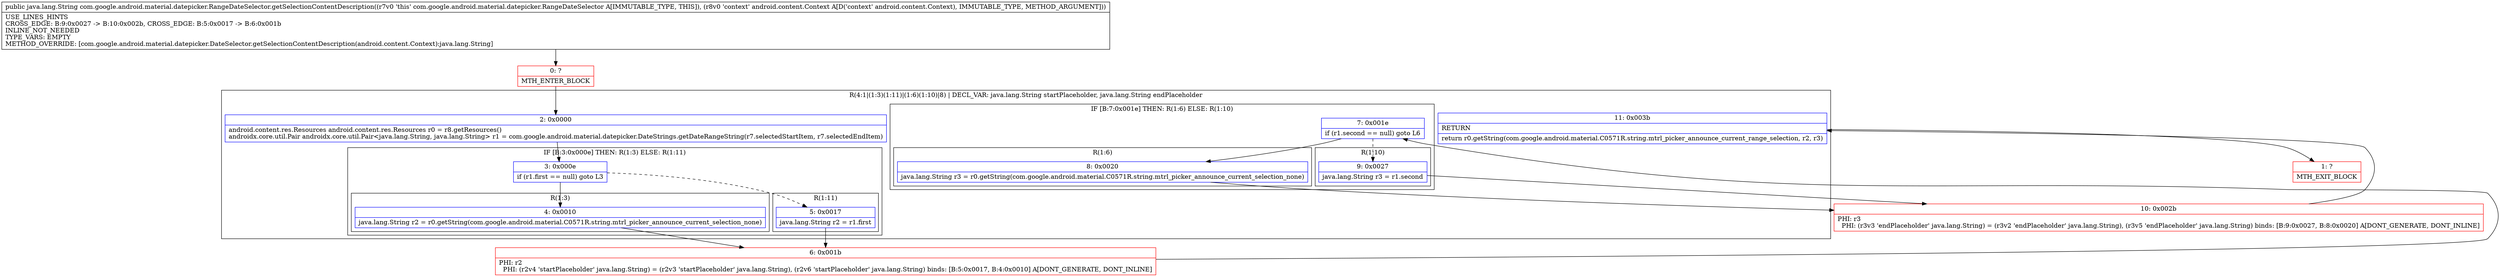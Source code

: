 digraph "CFG forcom.google.android.material.datepicker.RangeDateSelector.getSelectionContentDescription(Landroid\/content\/Context;)Ljava\/lang\/String;" {
subgraph cluster_Region_12854430 {
label = "R(4:1|(1:3)(1:11)|(1:6)(1:10)|8) | DECL_VAR: java.lang.String startPlaceholder, java.lang.String endPlaceholder\l";
node [shape=record,color=blue];
Node_2 [shape=record,label="{2\:\ 0x0000|android.content.res.Resources android.content.res.Resources r0 = r8.getResources()\landroidx.core.util.Pair androidx.core.util.Pair\<java.lang.String, java.lang.String\> r1 = com.google.android.material.datepicker.DateStrings.getDateRangeString(r7.selectedStartItem, r7.selectedEndItem)\l}"];
subgraph cluster_IfRegion_1554083852 {
label = "IF [B:3:0x000e] THEN: R(1:3) ELSE: R(1:11)";
node [shape=record,color=blue];
Node_3 [shape=record,label="{3\:\ 0x000e|if (r1.first == null) goto L3\l}"];
subgraph cluster_Region_1213900338 {
label = "R(1:3)";
node [shape=record,color=blue];
Node_4 [shape=record,label="{4\:\ 0x0010|java.lang.String r2 = r0.getString(com.google.android.material.C0571R.string.mtrl_picker_announce_current_selection_none)\l}"];
}
subgraph cluster_Region_2111856594 {
label = "R(1:11)";
node [shape=record,color=blue];
Node_5 [shape=record,label="{5\:\ 0x0017|java.lang.String r2 = r1.first\l}"];
}
}
subgraph cluster_IfRegion_1620446570 {
label = "IF [B:7:0x001e] THEN: R(1:6) ELSE: R(1:10)";
node [shape=record,color=blue];
Node_7 [shape=record,label="{7\:\ 0x001e|if (r1.second == null) goto L6\l}"];
subgraph cluster_Region_787958611 {
label = "R(1:6)";
node [shape=record,color=blue];
Node_8 [shape=record,label="{8\:\ 0x0020|java.lang.String r3 = r0.getString(com.google.android.material.C0571R.string.mtrl_picker_announce_current_selection_none)\l}"];
}
subgraph cluster_Region_1957658616 {
label = "R(1:10)";
node [shape=record,color=blue];
Node_9 [shape=record,label="{9\:\ 0x0027|java.lang.String r3 = r1.second\l}"];
}
}
Node_11 [shape=record,label="{11\:\ 0x003b|RETURN\l|return r0.getString(com.google.android.material.C0571R.string.mtrl_picker_announce_current_range_selection, r2, r3)\l}"];
}
Node_0 [shape=record,color=red,label="{0\:\ ?|MTH_ENTER_BLOCK\l}"];
Node_6 [shape=record,color=red,label="{6\:\ 0x001b|PHI: r2 \l  PHI: (r2v4 'startPlaceholder' java.lang.String) = (r2v3 'startPlaceholder' java.lang.String), (r2v6 'startPlaceholder' java.lang.String) binds: [B:5:0x0017, B:4:0x0010] A[DONT_GENERATE, DONT_INLINE]\l}"];
Node_10 [shape=record,color=red,label="{10\:\ 0x002b|PHI: r3 \l  PHI: (r3v3 'endPlaceholder' java.lang.String) = (r3v2 'endPlaceholder' java.lang.String), (r3v5 'endPlaceholder' java.lang.String) binds: [B:9:0x0027, B:8:0x0020] A[DONT_GENERATE, DONT_INLINE]\l}"];
Node_1 [shape=record,color=red,label="{1\:\ ?|MTH_EXIT_BLOCK\l}"];
MethodNode[shape=record,label="{public java.lang.String com.google.android.material.datepicker.RangeDateSelector.getSelectionContentDescription((r7v0 'this' com.google.android.material.datepicker.RangeDateSelector A[IMMUTABLE_TYPE, THIS]), (r8v0 'context' android.content.Context A[D('context' android.content.Context), IMMUTABLE_TYPE, METHOD_ARGUMENT]))  | USE_LINES_HINTS\lCROSS_EDGE: B:9:0x0027 \-\> B:10:0x002b, CROSS_EDGE: B:5:0x0017 \-\> B:6:0x001b\lINLINE_NOT_NEEDED\lTYPE_VARS: EMPTY\lMETHOD_OVERRIDE: [com.google.android.material.datepicker.DateSelector.getSelectionContentDescription(android.content.Context):java.lang.String]\l}"];
MethodNode -> Node_0;Node_2 -> Node_3;
Node_3 -> Node_4;
Node_3 -> Node_5[style=dashed];
Node_4 -> Node_6;
Node_5 -> Node_6;
Node_7 -> Node_8;
Node_7 -> Node_9[style=dashed];
Node_8 -> Node_10;
Node_9 -> Node_10;
Node_11 -> Node_1;
Node_0 -> Node_2;
Node_6 -> Node_7;
Node_10 -> Node_11;
}

